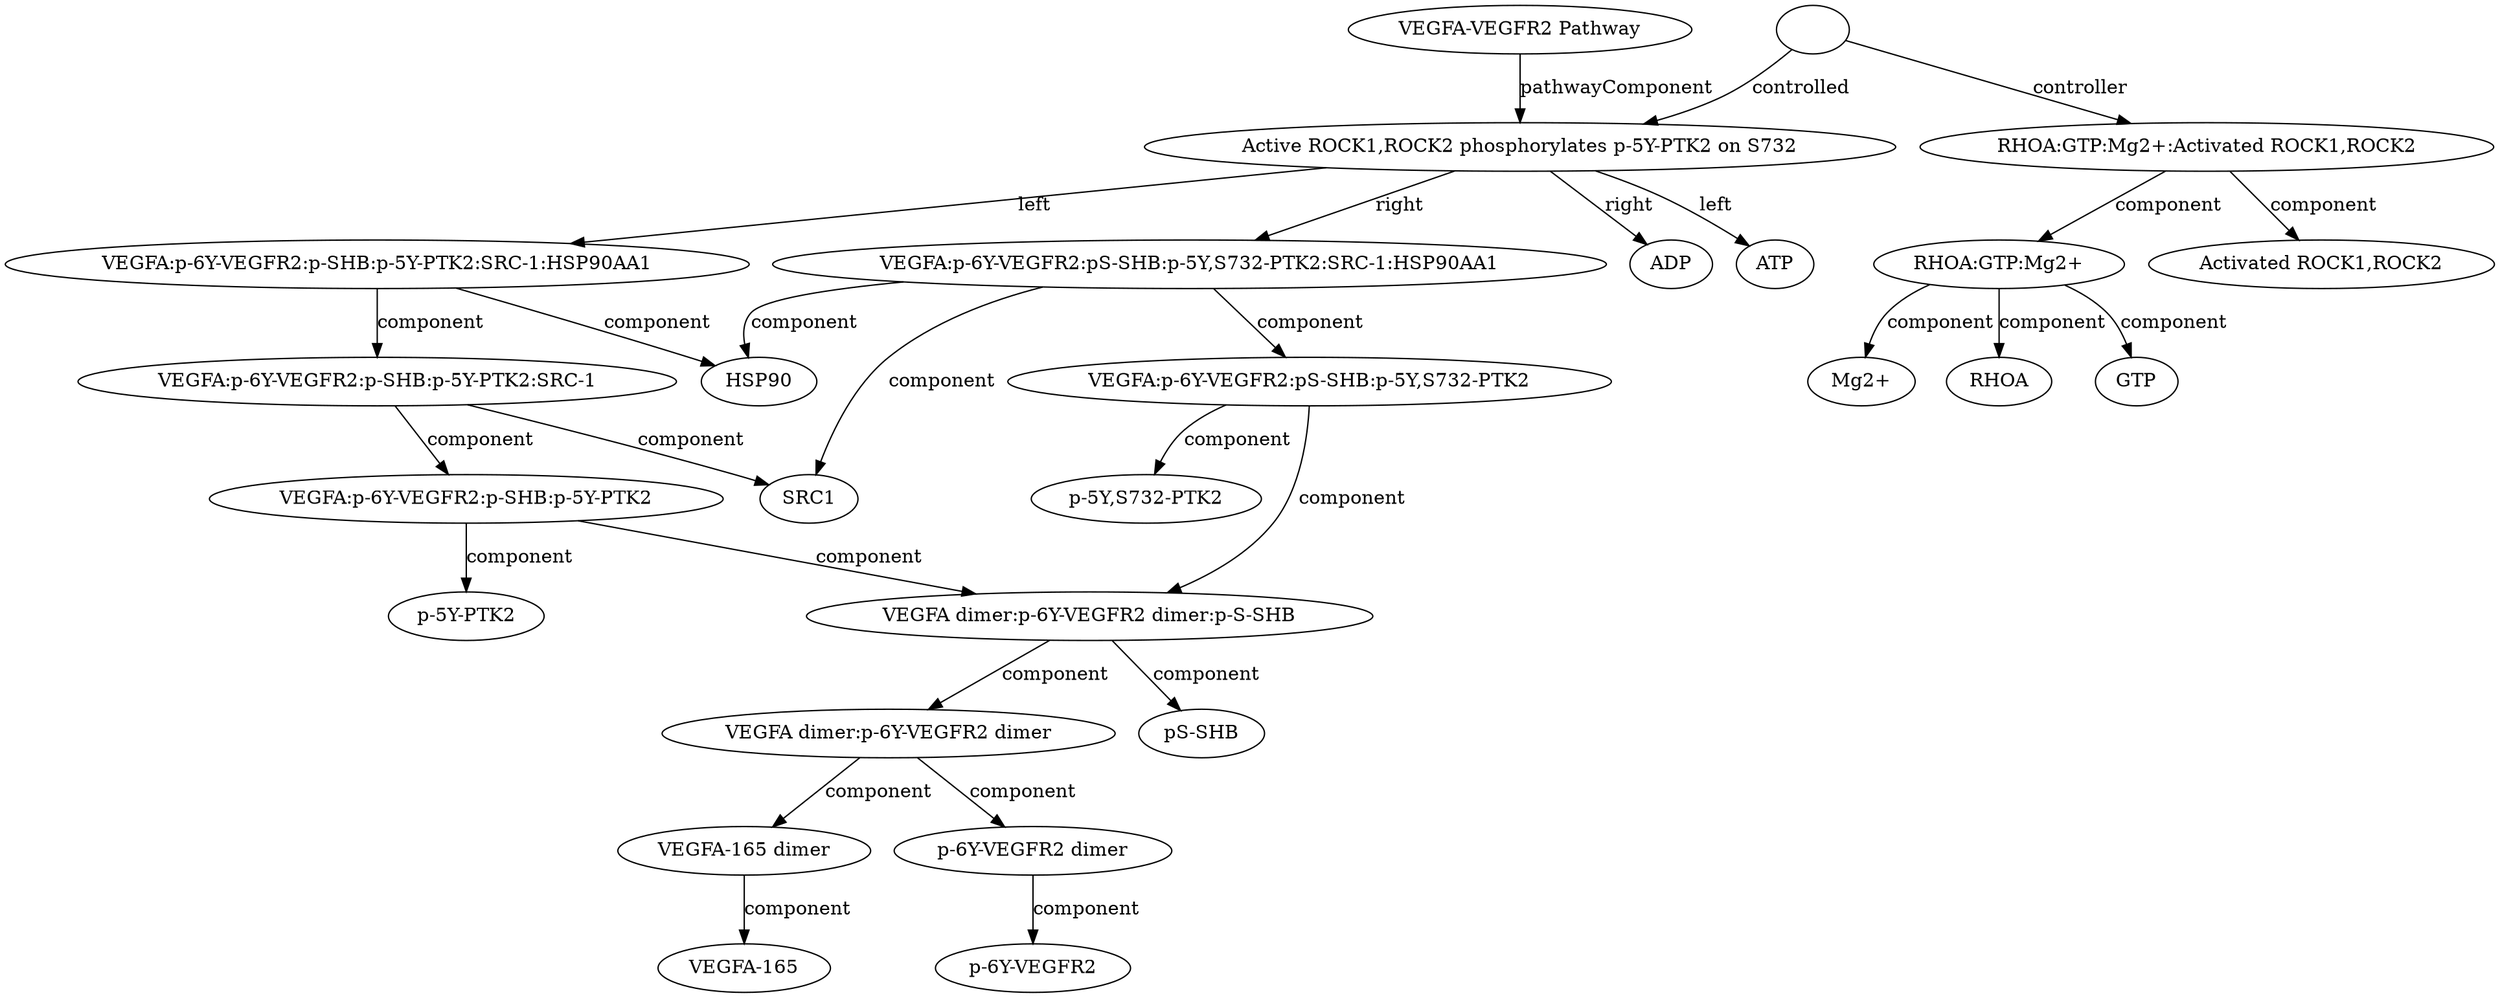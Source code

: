 strict digraph "" {
	node [label="\N"];
	BiochemicalReaction5874	[label="Active ROCK1,ROCK2 phosphorylates p-5Y-PTK2 on S732",
		type=BiochemicalReaction];
	Complex7960	[label="VEGFA:p-6Y-VEGFR2:p-SHB:p-5Y-PTK2:SRC-1:HSP90AA1",
		type=Complex];
	BiochemicalReaction5874 -> Complex7960	[label=left,
		type=left];
	Complex7965	[label="VEGFA:p-6Y-VEGFR2:pS-SHB:p-5Y,S732-PTK2:SRC-1:HSP90AA1",
		type=Complex];
	BiochemicalReaction5874 -> Complex7965	[label=right,
		type=right];
	SmallMolecule28	[label=ADP,
		type=SmallMolecule];
	BiochemicalReaction5874 -> SmallMolecule28	[label=right,
		type=right];
	SmallMolecule27	[label=ATP,
		type=SmallMolecule];
	BiochemicalReaction5874 -> SmallMolecule27	[label=left,
		type=left];
	Protein989	[label=HSP90,
		type=Protein];
	Complex7960 -> Protein989	[label=component,
		type=component];
	Complex7957	[label="VEGFA:p-6Y-VEGFR2:p-SHB:p-5Y-PTK2:SRC-1",
		type=Complex];
	Complex7960 -> Complex7957	[label=component,
		type=component];
	Complex7965 -> Protein989	[label=component,
		type=component];
	Protein3333	[label=SRC1,
		type=Protein];
	Complex7965 -> Protein3333	[label=component,
		type=component];
	Complex7966	[label="VEGFA:p-6Y-VEGFR2:pS-SHB:p-5Y,S732-PTK2",
		type=Complex];
	Complex7965 -> Complex7966	[label=component,
		type=component];
	Complex7958	[label="VEGFA:p-6Y-VEGFR2:p-SHB:p-5Y-PTK2",
		type=Complex];
	Complex7957 -> Complex7958	[label=component,
		type=component];
	Complex7957 -> Protein3333	[label=component,
		type=component];
	Complex7953	[label="VEGFA dimer:p-6Y-VEGFR2 dimer:p-S-SHB",
		type=Complex];
	Complex7958 -> Complex7953	[label=component,
		type=component];
	Protein19451	[label="p-5Y-PTK2",
		type=Protein];
	Complex7958 -> Protein19451	[label=component,
		type=component];
	Complex7950	[label="VEGFA dimer:p-6Y-VEGFR2 dimer",
		type=Complex];
	Complex7953 -> Complex7950	[label=component,
		type=component];
	Protein19450	[label="pS-SHB",
		type=Protein];
	Complex7953 -> Protein19450	[label=component,
		type=component];
	Complex6139	[label="VEGFA-165 dimer",
		type=Complex];
	Complex7950 -> Complex6139	[label=component,
		type=component];
	Complex7951	[label="p-6Y-VEGFR2 dimer",
		type=Complex];
	Complex7950 -> Complex7951	[label=component,
		type=component];
	Protein16545	[label="VEGFA-165",
		type=Protein];
	Complex6139 -> Protein16545	[label=component,
		type=component];
	Protein19448	[label="p-6Y-VEGFR2",
		type=Protein];
	Complex7951 -> Protein19448	[label=component,
		type=component];
	Complex7966 -> Complex7953	[label=component,
		type=component];
	Protein19455	[label="p-5Y,S732-PTK2",
		type=Protein];
	Complex7966 -> Protein19455	[label=component,
		type=component];
	Catalysis2525	[label="",
		type=Catalysis];
	Catalysis2525 -> BiochemicalReaction5874	[label=controlled,
		type=controlled];
	Complex7963	[label="RHOA:GTP:Mg2+:Activated ROCK1,ROCK2",
		type=Complex];
	Catalysis2525 -> Complex7963	[label=controller,
		type=controller];
	Complex7964	[label="RHOA:GTP:Mg2+",
		type=Complex];
	Complex7963 -> Complex7964	[label=component,
		type=component];
	Protein19452	[label="Activated ROCK1,ROCK2",
		type=Protein];
	Complex7963 -> Protein19452	[label=component,
		type=component];
	SmallMolecule88	[label=GTP,
		type=SmallMolecule];
	Complex7964 -> SmallMolecule88	[label=component,
		type=component];
	SmallMolecule97	[label="Mg2+",
		type=SmallMolecule];
	Complex7964 -> SmallMolecule97	[label=component,
		type=component];
	Protein7599	[label=RHOA,
		type=Protein];
	Complex7964 -> Protein7599	[label=component,
		type=component];
	Pathway1496	[label="VEGFA-VEGFR2 Pathway",
		type=Pathway];
	Pathway1496 -> BiochemicalReaction5874	[label=pathwayComponent,
		type=pathwayComponent];
}
